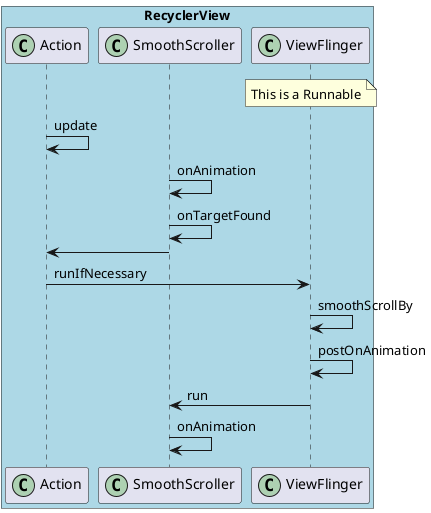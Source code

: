 @startuml

box "RecyclerView" #lightblue

participant Action << (C,#ADD1B2)  >>

participant SmoothScroller << (C,#ADD1B2)  >>

participant ViewFlinger << (C,#ADD1B2)  >>
note over ViewFlinger:This is a Runnable

Action -> Action : update
SmoothScroller -> SmoothScroller : onAnimation
SmoothScroller -> SmoothScroller : onTargetFound
SmoothScroller -> Action
Action -> ViewFlinger : runIfNecessary

ViewFlinger -> ViewFlinger : smoothScrollBy
ViewFlinger -> ViewFlinger : postOnAnimation
ViewFlinger -> SmoothScroller : run
SmoothScroller -> SmoothScroller : onAnimation
@enduml